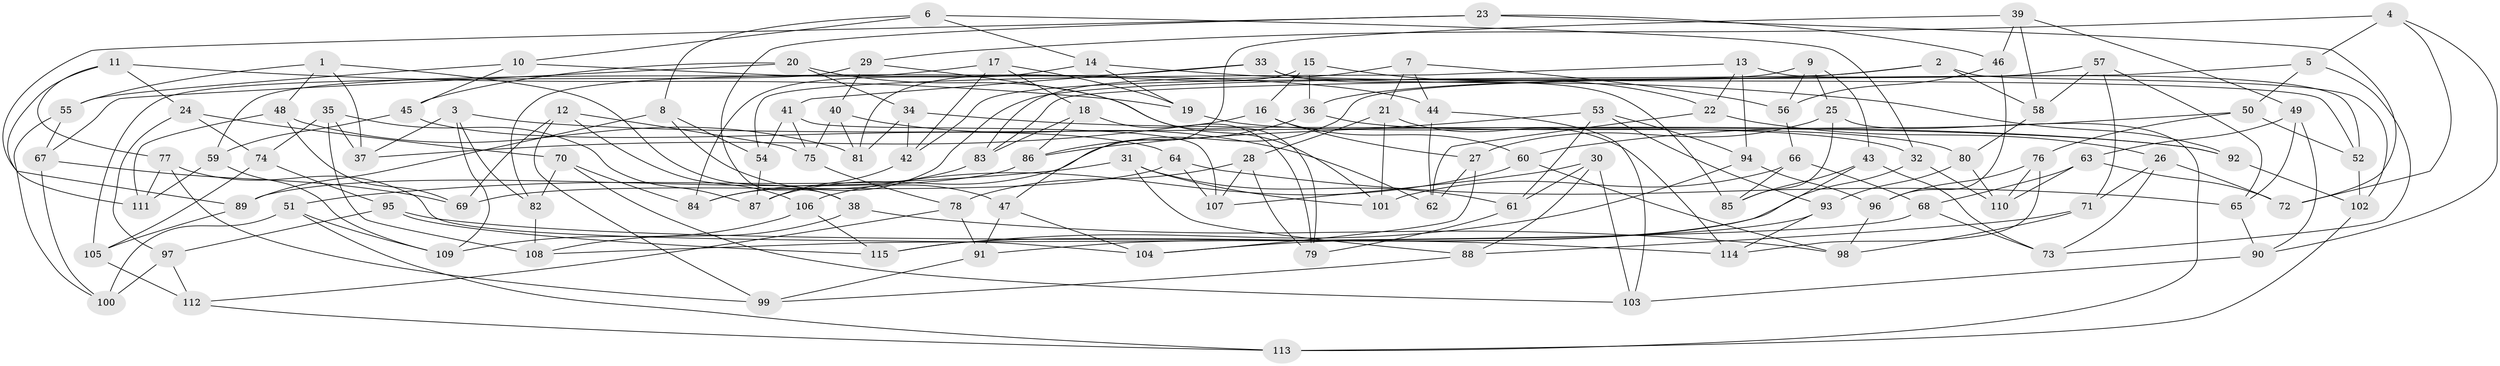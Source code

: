 // coarse degree distribution, {5: 0.05, 4: 0.5625, 6: 0.3875}
// Generated by graph-tools (version 1.1) at 2025/52/02/27/25 19:52:27]
// undirected, 115 vertices, 230 edges
graph export_dot {
graph [start="1"]
  node [color=gray90,style=filled];
  1;
  2;
  3;
  4;
  5;
  6;
  7;
  8;
  9;
  10;
  11;
  12;
  13;
  14;
  15;
  16;
  17;
  18;
  19;
  20;
  21;
  22;
  23;
  24;
  25;
  26;
  27;
  28;
  29;
  30;
  31;
  32;
  33;
  34;
  35;
  36;
  37;
  38;
  39;
  40;
  41;
  42;
  43;
  44;
  45;
  46;
  47;
  48;
  49;
  50;
  51;
  52;
  53;
  54;
  55;
  56;
  57;
  58;
  59;
  60;
  61;
  62;
  63;
  64;
  65;
  66;
  67;
  68;
  69;
  70;
  71;
  72;
  73;
  74;
  75;
  76;
  77;
  78;
  79;
  80;
  81;
  82;
  83;
  84;
  85;
  86;
  87;
  88;
  89;
  90;
  91;
  92;
  93;
  94;
  95;
  96;
  97;
  98;
  99;
  100;
  101;
  102;
  103;
  104;
  105;
  106;
  107;
  108;
  109;
  110;
  111;
  112;
  113;
  114;
  115;
  1 -- 38;
  1 -- 48;
  1 -- 37;
  1 -- 55;
  2 -- 36;
  2 -- 102;
  2 -- 84;
  2 -- 58;
  3 -- 92;
  3 -- 109;
  3 -- 82;
  3 -- 37;
  4 -- 5;
  4 -- 90;
  4 -- 29;
  4 -- 72;
  5 -- 50;
  5 -- 83;
  5 -- 73;
  6 -- 32;
  6 -- 14;
  6 -- 10;
  6 -- 8;
  7 -- 21;
  7 -- 44;
  7 -- 83;
  7 -- 56;
  8 -- 54;
  8 -- 47;
  8 -- 89;
  9 -- 25;
  9 -- 43;
  9 -- 42;
  9 -- 56;
  10 -- 44;
  10 -- 45;
  10 -- 55;
  11 -- 19;
  11 -- 24;
  11 -- 77;
  11 -- 111;
  12 -- 75;
  12 -- 99;
  12 -- 69;
  12 -- 106;
  13 -- 22;
  13 -- 52;
  13 -- 54;
  13 -- 94;
  14 -- 84;
  14 -- 92;
  14 -- 19;
  15 -- 81;
  15 -- 16;
  15 -- 36;
  15 -- 22;
  16 -- 60;
  16 -- 37;
  16 -- 27;
  17 -- 19;
  17 -- 59;
  17 -- 42;
  17 -- 18;
  18 -- 83;
  18 -- 86;
  18 -- 79;
  19 -- 32;
  20 -- 45;
  20 -- 34;
  20 -- 101;
  20 -- 67;
  21 -- 101;
  21 -- 114;
  21 -- 28;
  22 -- 62;
  22 -- 26;
  23 -- 72;
  23 -- 89;
  23 -- 38;
  23 -- 46;
  24 -- 97;
  24 -- 70;
  24 -- 74;
  25 -- 113;
  25 -- 27;
  25 -- 85;
  26 -- 71;
  26 -- 72;
  26 -- 73;
  27 -- 62;
  27 -- 104;
  28 -- 107;
  28 -- 79;
  28 -- 78;
  29 -- 105;
  29 -- 40;
  29 -- 79;
  30 -- 88;
  30 -- 61;
  30 -- 103;
  30 -- 107;
  31 -- 61;
  31 -- 101;
  31 -- 51;
  31 -- 88;
  32 -- 115;
  32 -- 110;
  33 -- 41;
  33 -- 85;
  33 -- 52;
  33 -- 82;
  34 -- 42;
  34 -- 92;
  34 -- 81;
  35 -- 108;
  35 -- 37;
  35 -- 74;
  35 -- 87;
  36 -- 86;
  36 -- 80;
  38 -- 98;
  38 -- 108;
  39 -- 47;
  39 -- 58;
  39 -- 46;
  39 -- 49;
  40 -- 62;
  40 -- 75;
  40 -- 81;
  41 -- 107;
  41 -- 75;
  41 -- 54;
  42 -- 87;
  43 -- 85;
  43 -- 73;
  43 -- 91;
  44 -- 103;
  44 -- 62;
  45 -- 59;
  45 -- 64;
  46 -- 56;
  46 -- 96;
  47 -- 104;
  47 -- 91;
  48 -- 69;
  48 -- 81;
  48 -- 111;
  49 -- 63;
  49 -- 65;
  49 -- 90;
  50 -- 60;
  50 -- 52;
  50 -- 76;
  51 -- 109;
  51 -- 113;
  51 -- 100;
  52 -- 102;
  53 -- 86;
  53 -- 61;
  53 -- 93;
  53 -- 94;
  54 -- 87;
  55 -- 100;
  55 -- 67;
  56 -- 66;
  57 -- 71;
  57 -- 87;
  57 -- 65;
  57 -- 58;
  58 -- 80;
  59 -- 109;
  59 -- 111;
  60 -- 106;
  60 -- 98;
  61 -- 79;
  63 -- 110;
  63 -- 72;
  63 -- 68;
  64 -- 69;
  64 -- 65;
  64 -- 107;
  65 -- 90;
  66 -- 85;
  66 -- 68;
  66 -- 101;
  67 -- 100;
  67 -- 69;
  68 -- 108;
  68 -- 73;
  70 -- 82;
  70 -- 103;
  70 -- 84;
  71 -- 88;
  71 -- 98;
  74 -- 95;
  74 -- 105;
  75 -- 78;
  76 -- 110;
  76 -- 114;
  76 -- 96;
  77 -- 111;
  77 -- 104;
  77 -- 99;
  78 -- 112;
  78 -- 91;
  80 -- 93;
  80 -- 110;
  82 -- 108;
  83 -- 84;
  86 -- 89;
  88 -- 99;
  89 -- 105;
  90 -- 103;
  91 -- 99;
  92 -- 102;
  93 -- 104;
  93 -- 114;
  94 -- 96;
  94 -- 115;
  95 -- 97;
  95 -- 114;
  95 -- 115;
  96 -- 98;
  97 -- 112;
  97 -- 100;
  102 -- 113;
  105 -- 112;
  106 -- 115;
  106 -- 109;
  112 -- 113;
}
